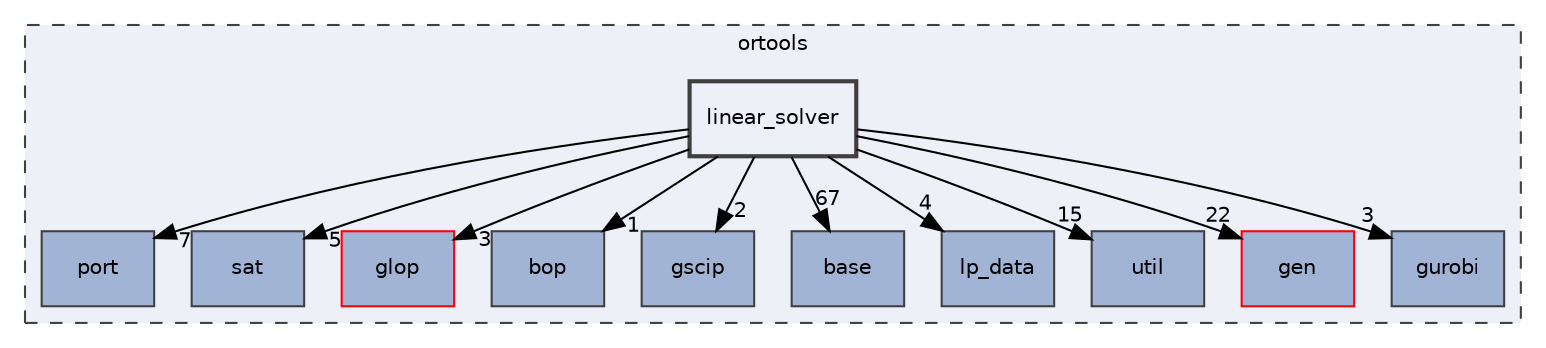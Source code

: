 digraph "linear_solver"
{
 // LATEX_PDF_SIZE
  edge [fontname="Helvetica",fontsize="10",labelfontname="Helvetica",labelfontsize="10"];
  node [fontname="Helvetica",fontsize="10",shape=record];
  compound=true
  subgraph clusterdir_a7cc1eeded8f693d0da6c729bc88c45a {
    graph [ bgcolor="#edf0f7", pencolor="grey25", style="filled,dashed,", label="ortools", fontname="Helvetica", fontsize="10", URL="dir_a7cc1eeded8f693d0da6c729bc88c45a.html"]
  dir_1d809996d73818785b8e0bc2ff6c7fae [shape=box, label="port", style="filled,", fillcolor="#a2b4d6", color="grey25", URL="dir_1d809996d73818785b8e0bc2ff6c7fae.html"];
  dir_dddac007a45022d9da6ea1dee012c3b9 [shape=box, label="sat", style="filled,", fillcolor="#a2b4d6", color="grey25", URL="dir_dddac007a45022d9da6ea1dee012c3b9.html"];
  dir_747248fa8ec2ebcb4d8ad85ced34db0b [shape=box, label="glop", style="filled,", fillcolor="#a2b4d6", color="red", URL="dir_747248fa8ec2ebcb4d8ad85ced34db0b.html"];
  dir_749f8352630e023f1ab8040461e5d795 [shape=box, label="bop", style="filled,", fillcolor="#a2b4d6", color="grey25", URL="dir_749f8352630e023f1ab8040461e5d795.html"];
  dir_7ebe005d782fae78e581b12d74364053 [shape=box, label="gscip", style="filled,", fillcolor="#a2b4d6", color="grey25", URL="dir_7ebe005d782fae78e581b12d74364053.html"];
  dir_8f9dc966244f4c6e9b2fa0dee1e4ef1a [shape=box, label="base", style="filled,", fillcolor="#a2b4d6", color="grey25", URL="dir_8f9dc966244f4c6e9b2fa0dee1e4ef1a.html"];
  dir_903a7ff076ee7f01be86992fe717fc82 [shape=box, label="lp_data", style="filled,", fillcolor="#a2b4d6", color="grey25", URL="dir_903a7ff076ee7f01be86992fe717fc82.html"];
  dir_a3328a0ea67a2aaa160c2783ffbaa5dc [shape=box, label="util", style="filled,", fillcolor="#a2b4d6", color="grey25", URL="dir_a3328a0ea67a2aaa160c2783ffbaa5dc.html"];
  dir_b2c6d49957bf5d0c7726edb4b829cd4d [shape=box, label="gen", style="filled,", fillcolor="#a2b4d6", color="red", URL="dir_b2c6d49957bf5d0c7726edb4b829cd4d.html"];
  dir_ca966d537abd5424901cf1273891b331 [shape=box, label="gurobi", style="filled,", fillcolor="#a2b4d6", color="grey25", URL="dir_ca966d537abd5424901cf1273891b331.html"];
  dir_4d3a5a688e4550f3d7725aaa5ab9c27b [shape=box, label="linear_solver", style="filled,bold,", fillcolor="#edf0f7", color="grey25", URL="dir_4d3a5a688e4550f3d7725aaa5ab9c27b.html"];
  }
  dir_4d3a5a688e4550f3d7725aaa5ab9c27b->dir_1d809996d73818785b8e0bc2ff6c7fae [headlabel="7", labeldistance=1.5 headhref="dir_000023_000030.html"];
  dir_4d3a5a688e4550f3d7725aaa5ab9c27b->dir_747248fa8ec2ebcb4d8ad85ced34db0b [headlabel="3", labeldistance=1.5 headhref="dir_000023_000013.html"];
  dir_4d3a5a688e4550f3d7725aaa5ab9c27b->dir_749f8352630e023f1ab8040461e5d795 [headlabel="1", labeldistance=1.5 headhref="dir_000023_000003.html"];
  dir_4d3a5a688e4550f3d7725aaa5ab9c27b->dir_7ebe005d782fae78e581b12d74364053 [headlabel="2", labeldistance=1.5 headhref="dir_000023_000017.html"];
  dir_4d3a5a688e4550f3d7725aaa5ab9c27b->dir_8f9dc966244f4c6e9b2fa0dee1e4ef1a [headlabel="67", labeldistance=1.5 headhref="dir_000023_000002.html"];
  dir_4d3a5a688e4550f3d7725aaa5ab9c27b->dir_903a7ff076ee7f01be86992fe717fc82 [headlabel="4", labeldistance=1.5 headhref="dir_000023_000024.html"];
  dir_4d3a5a688e4550f3d7725aaa5ab9c27b->dir_a3328a0ea67a2aaa160c2783ffbaa5dc [headlabel="15", labeldistance=1.5 headhref="dir_000023_000040.html"];
  dir_4d3a5a688e4550f3d7725aaa5ab9c27b->dir_b2c6d49957bf5d0c7726edb4b829cd4d [headlabel="22", labeldistance=1.5 headhref="dir_000023_000011.html"];
  dir_4d3a5a688e4550f3d7725aaa5ab9c27b->dir_ca966d537abd5424901cf1273891b331 [headlabel="3", labeldistance=1.5 headhref="dir_000023_000018.html"];
  dir_4d3a5a688e4550f3d7725aaa5ab9c27b->dir_dddac007a45022d9da6ea1dee012c3b9 [headlabel="5", labeldistance=1.5 headhref="dir_000023_000034.html"];
}
